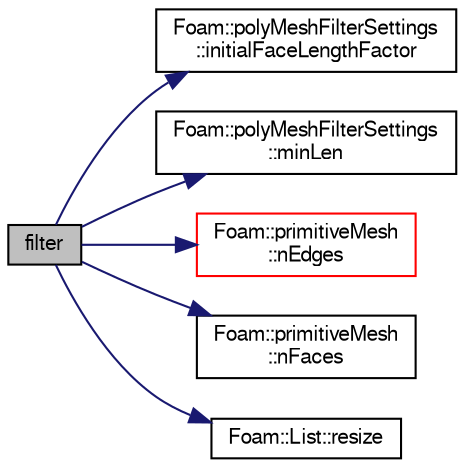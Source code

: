digraph "filter"
{
  bgcolor="transparent";
  edge [fontname="FreeSans",fontsize="10",labelfontname="FreeSans",labelfontsize="10"];
  node [fontname="FreeSans",fontsize="10",shape=record];
  rankdir="LR";
  Node572 [label="filter",height=0.2,width=0.4,color="black", fillcolor="grey75", style="filled", fontcolor="black"];
  Node572 -> Node573 [color="midnightblue",fontsize="10",style="solid",fontname="FreeSans"];
  Node573 [label="Foam::polyMeshFilterSettings\l::initialFaceLengthFactor",height=0.2,width=0.4,color="black",URL="$a21602.html#a66db24de261ea3db82f23cca708a9169"];
  Node572 -> Node574 [color="midnightblue",fontsize="10",style="solid",fontname="FreeSans"];
  Node574 [label="Foam::polyMeshFilterSettings\l::minLen",height=0.2,width=0.4,color="black",URL="$a21602.html#a1200f9bd6d6516158e2fc93c1507ce19"];
  Node572 -> Node575 [color="midnightblue",fontsize="10",style="solid",fontname="FreeSans"];
  Node575 [label="Foam::primitiveMesh\l::nEdges",height=0.2,width=0.4,color="red",URL="$a27530.html#a086513bcff1a3f1684e1a3879dd90deb"];
  Node572 -> Node578 [color="midnightblue",fontsize="10",style="solid",fontname="FreeSans"];
  Node578 [label="Foam::primitiveMesh\l::nFaces",height=0.2,width=0.4,color="black",URL="$a27530.html#abe602c985a3c9ffa67176e969e77ca6f"];
  Node572 -> Node579 [color="midnightblue",fontsize="10",style="solid",fontname="FreeSans"];
  Node579 [label="Foam::List::resize",height=0.2,width=0.4,color="black",URL="$a25694.html#a4eb7a78f8b52136a8668d0e785dace04",tooltip="Alias for setSize(const label) "];
}

